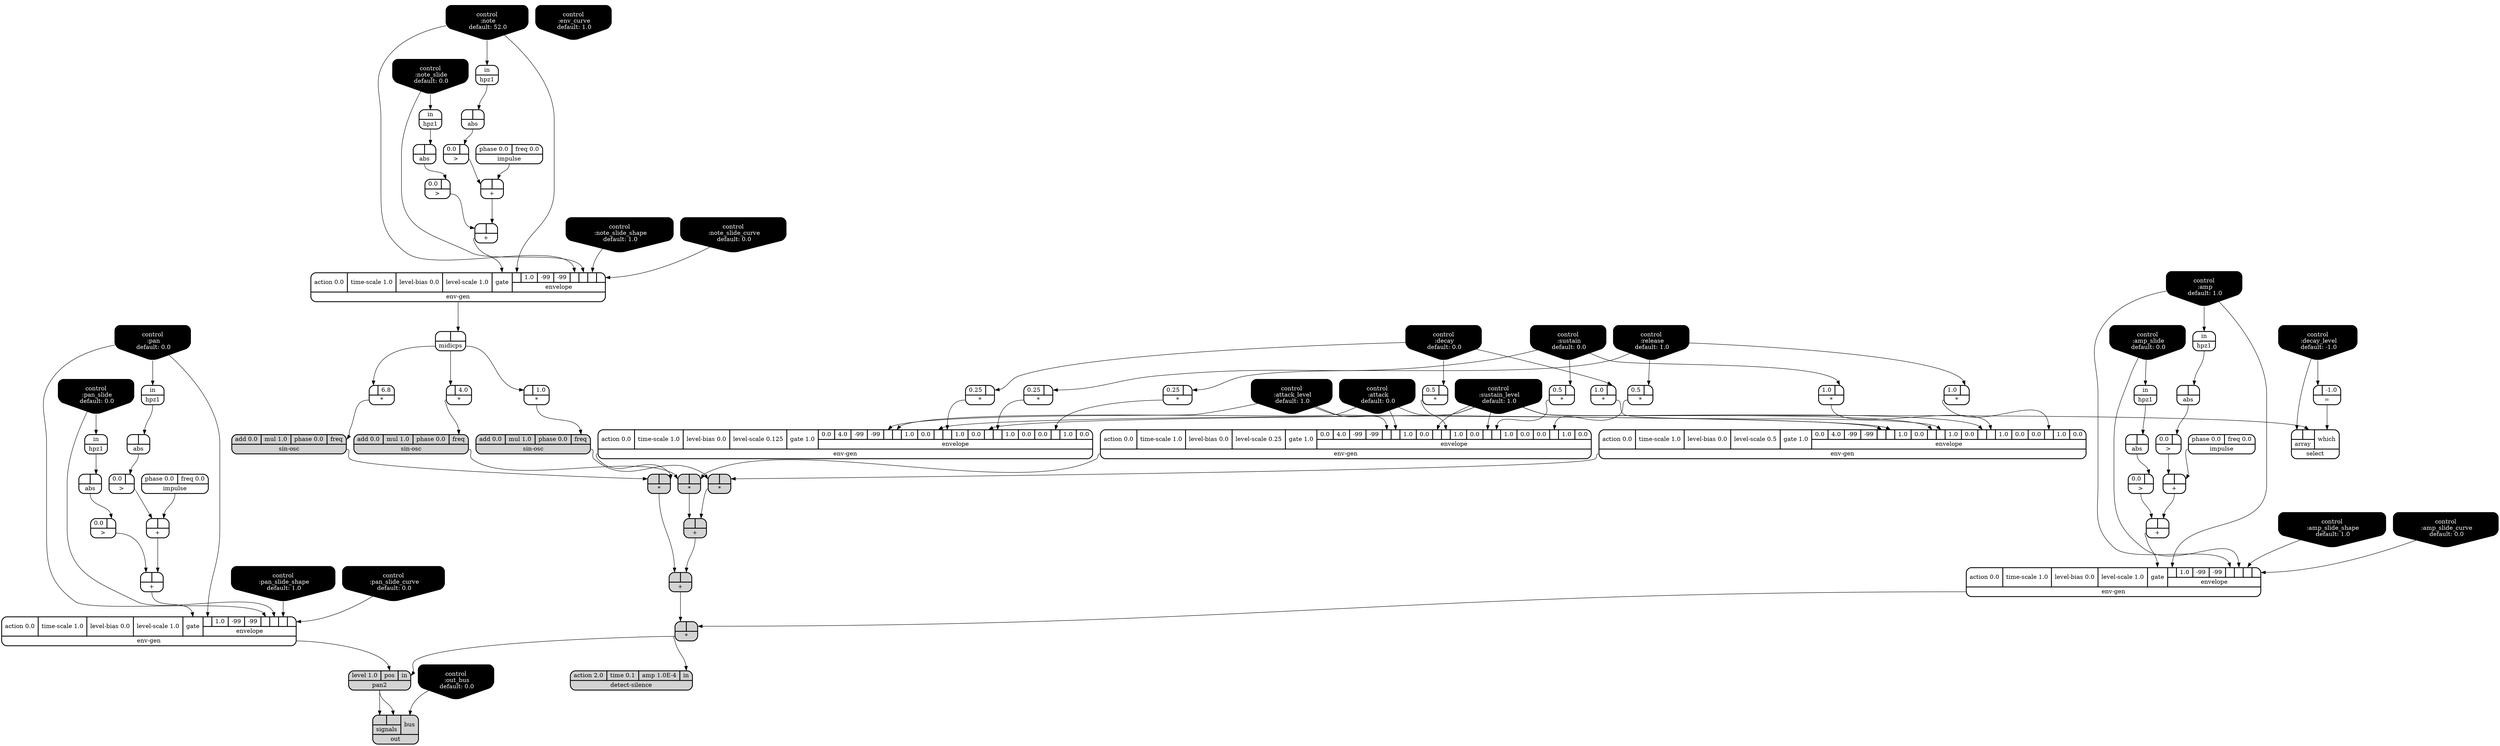 digraph synthdef {
32 [label = "{{ <b> |<a> 6.8} |<__UG_NAME__>* }" style="bold, rounded" shape=record rankdir=LR];
33 [label = "{{ <b> 1.0|<a> } |<__UG_NAME__>* }" style="bold, rounded" shape=record rankdir=LR];
34 [label = "{{ <b> 1.0|<a> } |<__UG_NAME__>* }" style="bold, rounded" shape=record rankdir=LR];
35 [label = "{{ <b> 1.0|<a> } |<__UG_NAME__>* }" style="bold, rounded" shape=record rankdir=LR];
37 [label = "{{ <b> |<a> 1.0} |<__UG_NAME__>* }" style="bold, rounded" shape=record rankdir=LR];
39 [label = "{{ <b> |<a> } |<__UG_NAME__>* }" style="filled, bold, rounded"  shape=record rankdir=LR];
50 [label = "{{ <b> 0.5|<a> } |<__UG_NAME__>* }" style="bold, rounded" shape=record rankdir=LR];
51 [label = "{{ <b> 0.5|<a> } |<__UG_NAME__>* }" style="bold, rounded" shape=record rankdir=LR];
52 [label = "{{ <b> 0.5|<a> } |<__UG_NAME__>* }" style="bold, rounded" shape=record rankdir=LR];
54 [label = "{{ <b> |<a> 4.0} |<__UG_NAME__>* }" style="bold, rounded" shape=record rankdir=LR];
56 [label = "{{ <b> |<a> } |<__UG_NAME__>* }" style="filled, bold, rounded"  shape=record rankdir=LR];
58 [label = "{{ <b> 0.25|<a> } |<__UG_NAME__>* }" style="bold, rounded" shape=record rankdir=LR];
59 [label = "{{ <b> 0.25|<a> } |<__UG_NAME__>* }" style="bold, rounded" shape=record rankdir=LR];
60 [label = "{{ <b> 0.25|<a> } |<__UG_NAME__>* }" style="bold, rounded" shape=record rankdir=LR];
63 [label = "{{ <b> |<a> } |<__UG_NAME__>* }" style="filled, bold, rounded"  shape=record rankdir=LR];
65 [label = "{{ <b> |<a> } |<__UG_NAME__>* }" style="filled, bold, rounded"  shape=record rankdir=LR];
25 [label = "{{ <b> |<a> } |<__UG_NAME__>+ }" style="bold, rounded" shape=record rankdir=LR];
29 [label = "{{ <b> |<a> } |<__UG_NAME__>+ }" style="bold, rounded" shape=record rankdir=LR];
44 [label = "{{ <b> |<a> } |<__UG_NAME__>+ }" style="bold, rounded" shape=record rankdir=LR];
48 [label = "{{ <b> |<a> } |<__UG_NAME__>+ }" style="bold, rounded" shape=record rankdir=LR];
57 [label = "{{ <b> |<a> } |<__UG_NAME__>+ }" style="filled, bold, rounded"  shape=record rankdir=LR];
64 [label = "{{ <b> |<a> } |<__UG_NAME__>+ }" style="filled, bold, rounded"  shape=record rankdir=LR];
70 [label = "{{ <b> |<a> } |<__UG_NAME__>+ }" style="bold, rounded" shape=record rankdir=LR];
74 [label = "{{ <b> |<a> } |<__UG_NAME__>+ }" style="bold, rounded" shape=record rankdir=LR];
78 [label = "{{ <b> |<a> -1.0} |<__UG_NAME__>= }" style="bold, rounded" shape=record rankdir=LR];
24 [label = "{{ <b> 0.0|<a> } |<__UG_NAME__>\> }" style="bold, rounded" shape=record rankdir=LR];
28 [label = "{{ <b> 0.0|<a> } |<__UG_NAME__>\> }" style="bold, rounded" shape=record rankdir=LR];
43 [label = "{{ <b> 0.0|<a> } |<__UG_NAME__>\> }" style="bold, rounded" shape=record rankdir=LR];
47 [label = "{{ <b> 0.0|<a> } |<__UG_NAME__>\> }" style="bold, rounded" shape=record rankdir=LR];
69 [label = "{{ <b> 0.0|<a> } |<__UG_NAME__>\> }" style="bold, rounded" shape=record rankdir=LR];
73 [label = "{{ <b> 0.0|<a> } |<__UG_NAME__>\> }" style="bold, rounded" shape=record rankdir=LR];
23 [label = "{{ <b> |<a> } |<__UG_NAME__>abs }" style="bold, rounded" shape=record rankdir=LR];
27 [label = "{{ <b> |<a> } |<__UG_NAME__>abs }" style="bold, rounded" shape=record rankdir=LR];
42 [label = "{{ <b> |<a> } |<__UG_NAME__>abs }" style="bold, rounded" shape=record rankdir=LR];
46 [label = "{{ <b> |<a> } |<__UG_NAME__>abs }" style="bold, rounded" shape=record rankdir=LR];
68 [label = "{{ <b> |<a> } |<__UG_NAME__>abs }" style="bold, rounded" shape=record rankdir=LR];
72 [label = "{{ <b> |<a> } |<__UG_NAME__>abs }" style="bold, rounded" shape=record rankdir=LR];
0 [label = "control
 :note
 default: 52.0" shape=invhouse style="rounded, filled, bold" fillcolor=black fontcolor=white ]; 
1 [label = "control
 :note_slide
 default: 0.0" shape=invhouse style="rounded, filled, bold" fillcolor=black fontcolor=white ]; 
2 [label = "control
 :note_slide_shape
 default: 1.0" shape=invhouse style="rounded, filled, bold" fillcolor=black fontcolor=white ]; 
3 [label = "control
 :note_slide_curve
 default: 0.0" shape=invhouse style="rounded, filled, bold" fillcolor=black fontcolor=white ]; 
4 [label = "control
 :amp
 default: 1.0" shape=invhouse style="rounded, filled, bold" fillcolor=black fontcolor=white ]; 
5 [label = "control
 :amp_slide
 default: 0.0" shape=invhouse style="rounded, filled, bold" fillcolor=black fontcolor=white ]; 
6 [label = "control
 :amp_slide_shape
 default: 1.0" shape=invhouse style="rounded, filled, bold" fillcolor=black fontcolor=white ]; 
7 [label = "control
 :amp_slide_curve
 default: 0.0" shape=invhouse style="rounded, filled, bold" fillcolor=black fontcolor=white ]; 
8 [label = "control
 :pan
 default: 0.0" shape=invhouse style="rounded, filled, bold" fillcolor=black fontcolor=white ]; 
9 [label = "control
 :pan_slide
 default: 0.0" shape=invhouse style="rounded, filled, bold" fillcolor=black fontcolor=white ]; 
10 [label = "control
 :pan_slide_shape
 default: 1.0" shape=invhouse style="rounded, filled, bold" fillcolor=black fontcolor=white ]; 
11 [label = "control
 :pan_slide_curve
 default: 0.0" shape=invhouse style="rounded, filled, bold" fillcolor=black fontcolor=white ]; 
12 [label = "control
 :attack
 default: 0.0" shape=invhouse style="rounded, filled, bold" fillcolor=black fontcolor=white ]; 
13 [label = "control
 :decay
 default: 0.0" shape=invhouse style="rounded, filled, bold" fillcolor=black fontcolor=white ]; 
14 [label = "control
 :sustain
 default: 0.0" shape=invhouse style="rounded, filled, bold" fillcolor=black fontcolor=white ]; 
15 [label = "control
 :release
 default: 1.0" shape=invhouse style="rounded, filled, bold" fillcolor=black fontcolor=white ]; 
16 [label = "control
 :attack_level
 default: 1.0" shape=invhouse style="rounded, filled, bold" fillcolor=black fontcolor=white ]; 
17 [label = "control
 :decay_level
 default: -1.0" shape=invhouse style="rounded, filled, bold" fillcolor=black fontcolor=white ]; 
18 [label = "control
 :sustain_level
 default: 1.0" shape=invhouse style="rounded, filled, bold" fillcolor=black fontcolor=white ]; 
19 [label = "control
 :env_curve
 default: 1.0" shape=invhouse style="rounded, filled, bold" fillcolor=black fontcolor=white ]; 
20 [label = "control
 :out_bus
 default: 0.0" shape=invhouse style="rounded, filled, bold" fillcolor=black fontcolor=white ]; 
80 [label = "{{ <action> action 2.0|<time> time 0.1|<amp> amp 1.0E-4|<in> in} |<__UG_NAME__>detect-silence }" style="filled, bold, rounded"  shape=record rankdir=LR];
30 [label = "{{ <action> action 0.0|<time____scale> time-scale 1.0|<level____bias> level-bias 0.0|<level____scale> level-scale 1.0|<gate> gate|{{<envelope___control___0>|1.0|-99|-99|<envelope___control___4>|<envelope___control___5>|<envelope___control___6>|<envelope___control___7>}|envelope}} |<__UG_NAME__>env-gen }" style="bold, rounded" shape=record rankdir=LR];
36 [label = "{{ <action> action 0.0|<time____scale> time-scale 1.0|<level____bias> level-bias 0.0|<level____scale> level-scale 0.5|<gate> gate 1.0|{{0.0|4.0|-99|-99|<envelope___control___4>|<envelope___control___5>|1.0|0.0|<envelope___control___8>|<envelope___binary____op____u____gen___9>|1.0|0.0|<envelope___control___12>|<envelope___binary____op____u____gen___13>|1.0|0.0|0.0|<envelope___binary____op____u____gen___17>|1.0|0.0}|envelope}} |<__UG_NAME__>env-gen }" style="bold, rounded" shape=record rankdir=LR];
49 [label = "{{ <action> action 0.0|<time____scale> time-scale 1.0|<level____bias> level-bias 0.0|<level____scale> level-scale 1.0|<gate> gate|{{<envelope___control___0>|1.0|-99|-99|<envelope___control___4>|<envelope___control___5>|<envelope___control___6>|<envelope___control___7>}|envelope}} |<__UG_NAME__>env-gen }" style="bold, rounded" shape=record rankdir=LR];
53 [label = "{{ <action> action 0.0|<time____scale> time-scale 1.0|<level____bias> level-bias 0.0|<level____scale> level-scale 0.25|<gate> gate 1.0|{{0.0|4.0|-99|-99|<envelope___control___4>|<envelope___control___5>|1.0|0.0|<envelope___control___8>|<envelope___binary____op____u____gen___9>|1.0|0.0|<envelope___control___12>|<envelope___binary____op____u____gen___13>|1.0|0.0|0.0|<envelope___binary____op____u____gen___17>|1.0|0.0}|envelope}} |<__UG_NAME__>env-gen }" style="bold, rounded" shape=record rankdir=LR];
61 [label = "{{ <action> action 0.0|<time____scale> time-scale 1.0|<level____bias> level-bias 0.0|<level____scale> level-scale 0.125|<gate> gate 1.0|{{0.0|4.0|-99|-99|<envelope___control___4>|<envelope___control___5>|1.0|0.0|<envelope___control___8>|<envelope___binary____op____u____gen___9>|1.0|0.0|<envelope___control___12>|<envelope___binary____op____u____gen___13>|1.0|0.0|0.0|<envelope___binary____op____u____gen___17>|1.0|0.0}|envelope}} |<__UG_NAME__>env-gen }" style="bold, rounded" shape=record rankdir=LR];
75 [label = "{{ <action> action 0.0|<time____scale> time-scale 1.0|<level____bias> level-bias 0.0|<level____scale> level-scale 1.0|<gate> gate|{{<envelope___control___0>|1.0|-99|-99|<envelope___control___4>|<envelope___control___5>|<envelope___control___6>|<envelope___control___7>}|envelope}} |<__UG_NAME__>env-gen }" style="bold, rounded" shape=record rankdir=LR];
22 [label = "{{ <in> in} |<__UG_NAME__>hpz1 }" style="bold, rounded" shape=record rankdir=LR];
26 [label = "{{ <in> in} |<__UG_NAME__>hpz1 }" style="bold, rounded" shape=record rankdir=LR];
41 [label = "{{ <in> in} |<__UG_NAME__>hpz1 }" style="bold, rounded" shape=record rankdir=LR];
45 [label = "{{ <in> in} |<__UG_NAME__>hpz1 }" style="bold, rounded" shape=record rankdir=LR];
67 [label = "{{ <in> in} |<__UG_NAME__>hpz1 }" style="bold, rounded" shape=record rankdir=LR];
71 [label = "{{ <in> in} |<__UG_NAME__>hpz1 }" style="bold, rounded" shape=record rankdir=LR];
21 [label = "{{ <phase> phase 0.0|<freq> freq 0.0} |<__UG_NAME__>impulse }" style="bold, rounded" shape=record rankdir=LR];
40 [label = "{{ <phase> phase 0.0|<freq> freq 0.0} |<__UG_NAME__>impulse }" style="bold, rounded" shape=record rankdir=LR];
66 [label = "{{ <phase> phase 0.0|<freq> freq 0.0} |<__UG_NAME__>impulse }" style="bold, rounded" shape=record rankdir=LR];
31 [label = "{{ <b> |<a> } |<__UG_NAME__>midicps }" style="bold, rounded" shape=record rankdir=LR];
77 [label = "{{ {{<signals___pan2___0>|<signals___pan2___1>}|signals}|<bus> bus} |<__UG_NAME__>out }" style="filled, bold, rounded"  shape=record rankdir=LR];
76 [label = "{{ <level> level 1.0|<pos> pos|<in> in} |<__UG_NAME__>pan2 }" style="filled, bold, rounded"  shape=record rankdir=LR];
79 [label = "{{ {{<array___control___0>|<array___control___1>}|array}|<which> which} |<__UG_NAME__>select }" style="bold, rounded" shape=record rankdir=LR];
38 [label = "{{ <add> add 0.0|<mul> mul 1.0|<phase> phase 0.0|<freq> freq} |<__UG_NAME__>sin-osc }" style="filled, bold, rounded"  shape=record rankdir=LR];
55 [label = "{{ <add> add 0.0|<mul> mul 1.0|<phase> phase 0.0|<freq> freq} |<__UG_NAME__>sin-osc }" style="filled, bold, rounded"  shape=record rankdir=LR];
62 [label = "{{ <add> add 0.0|<mul> mul 1.0|<phase> phase 0.0|<freq> freq} |<__UG_NAME__>sin-osc }" style="filled, bold, rounded"  shape=record rankdir=LR];

31:__UG_NAME__ -> 32:b ;
13:__UG_NAME__ -> 33:a ;
14:__UG_NAME__ -> 34:a ;
15:__UG_NAME__ -> 35:a ;
31:__UG_NAME__ -> 37:b ;
36:__UG_NAME__ -> 39:a ;
38:__UG_NAME__ -> 39:b ;
13:__UG_NAME__ -> 50:a ;
14:__UG_NAME__ -> 51:a ;
15:__UG_NAME__ -> 52:a ;
31:__UG_NAME__ -> 54:b ;
53:__UG_NAME__ -> 56:a ;
55:__UG_NAME__ -> 56:b ;
13:__UG_NAME__ -> 58:a ;
14:__UG_NAME__ -> 59:a ;
15:__UG_NAME__ -> 60:a ;
61:__UG_NAME__ -> 63:a ;
62:__UG_NAME__ -> 63:b ;
49:__UG_NAME__ -> 65:a ;
64:__UG_NAME__ -> 65:b ;
21:__UG_NAME__ -> 25:a ;
24:__UG_NAME__ -> 25:b ;
25:__UG_NAME__ -> 29:a ;
28:__UG_NAME__ -> 29:b ;
40:__UG_NAME__ -> 44:a ;
43:__UG_NAME__ -> 44:b ;
44:__UG_NAME__ -> 48:a ;
47:__UG_NAME__ -> 48:b ;
39:__UG_NAME__ -> 57:a ;
56:__UG_NAME__ -> 57:b ;
57:__UG_NAME__ -> 64:a ;
63:__UG_NAME__ -> 64:b ;
66:__UG_NAME__ -> 70:a ;
69:__UG_NAME__ -> 70:b ;
70:__UG_NAME__ -> 74:a ;
73:__UG_NAME__ -> 74:b ;
17:__UG_NAME__ -> 78:b ;
23:__UG_NAME__ -> 24:a ;
27:__UG_NAME__ -> 28:a ;
42:__UG_NAME__ -> 43:a ;
46:__UG_NAME__ -> 47:a ;
68:__UG_NAME__ -> 69:a ;
72:__UG_NAME__ -> 73:a ;
22:__UG_NAME__ -> 23:a ;
26:__UG_NAME__ -> 27:a ;
41:__UG_NAME__ -> 42:a ;
45:__UG_NAME__ -> 46:a ;
67:__UG_NAME__ -> 68:a ;
71:__UG_NAME__ -> 72:a ;
65:__UG_NAME__ -> 80:in ;
0:__UG_NAME__ -> 30:envelope___control___0 ;
0:__UG_NAME__ -> 30:envelope___control___4 ;
1:__UG_NAME__ -> 30:envelope___control___5 ;
2:__UG_NAME__ -> 30:envelope___control___6 ;
3:__UG_NAME__ -> 30:envelope___control___7 ;
29:__UG_NAME__ -> 30:gate ;
16:__UG_NAME__ -> 36:envelope___control___4 ;
12:__UG_NAME__ -> 36:envelope___control___5 ;
18:__UG_NAME__ -> 36:envelope___control___8 ;
33:__UG_NAME__ -> 36:envelope___binary____op____u____gen___9 ;
18:__UG_NAME__ -> 36:envelope___control___12 ;
34:__UG_NAME__ -> 36:envelope___binary____op____u____gen___13 ;
35:__UG_NAME__ -> 36:envelope___binary____op____u____gen___17 ;
4:__UG_NAME__ -> 49:envelope___control___0 ;
4:__UG_NAME__ -> 49:envelope___control___4 ;
5:__UG_NAME__ -> 49:envelope___control___5 ;
6:__UG_NAME__ -> 49:envelope___control___6 ;
7:__UG_NAME__ -> 49:envelope___control___7 ;
48:__UG_NAME__ -> 49:gate ;
16:__UG_NAME__ -> 53:envelope___control___4 ;
12:__UG_NAME__ -> 53:envelope___control___5 ;
18:__UG_NAME__ -> 53:envelope___control___8 ;
50:__UG_NAME__ -> 53:envelope___binary____op____u____gen___9 ;
18:__UG_NAME__ -> 53:envelope___control___12 ;
51:__UG_NAME__ -> 53:envelope___binary____op____u____gen___13 ;
52:__UG_NAME__ -> 53:envelope___binary____op____u____gen___17 ;
16:__UG_NAME__ -> 61:envelope___control___4 ;
12:__UG_NAME__ -> 61:envelope___control___5 ;
18:__UG_NAME__ -> 61:envelope___control___8 ;
58:__UG_NAME__ -> 61:envelope___binary____op____u____gen___9 ;
18:__UG_NAME__ -> 61:envelope___control___12 ;
59:__UG_NAME__ -> 61:envelope___binary____op____u____gen___13 ;
60:__UG_NAME__ -> 61:envelope___binary____op____u____gen___17 ;
8:__UG_NAME__ -> 75:envelope___control___0 ;
8:__UG_NAME__ -> 75:envelope___control___4 ;
9:__UG_NAME__ -> 75:envelope___control___5 ;
10:__UG_NAME__ -> 75:envelope___control___6 ;
11:__UG_NAME__ -> 75:envelope___control___7 ;
74:__UG_NAME__ -> 75:gate ;
0:__UG_NAME__ -> 22:in ;
1:__UG_NAME__ -> 26:in ;
4:__UG_NAME__ -> 41:in ;
5:__UG_NAME__ -> 45:in ;
8:__UG_NAME__ -> 67:in ;
9:__UG_NAME__ -> 71:in ;
30:__UG_NAME__ -> 31:a ;
20:__UG_NAME__ -> 77:bus ;
76:__UG_NAME__ -> 77:signals___pan2___0 ;
76:__UG_NAME__ -> 77:signals___pan2___1 ;
65:__UG_NAME__ -> 76:in ;
75:__UG_NAME__ -> 76:pos ;
78:__UG_NAME__ -> 79:which ;
17:__UG_NAME__ -> 79:array___control___0 ;
18:__UG_NAME__ -> 79:array___control___1 ;
37:__UG_NAME__ -> 38:freq ;
54:__UG_NAME__ -> 55:freq ;
32:__UG_NAME__ -> 62:freq ;

}
